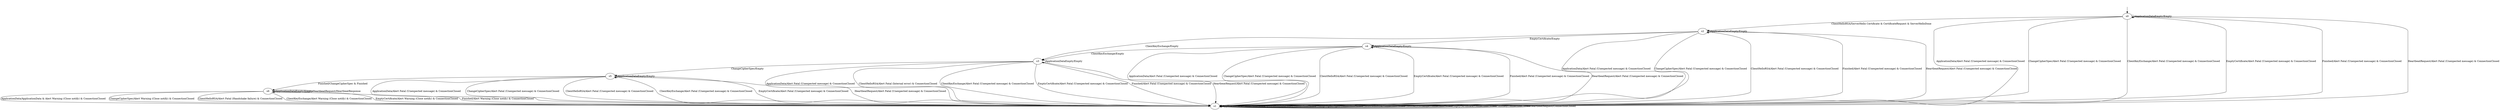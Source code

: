 digraph h0 {
s3 [label="s3"];
s4 [label="s4"];
s6 [label="s6"];
s5 [label="s5"];
s2 [label="s2"];
s1 [label="s1"];
s0 [label="s0"];
s3 -> s1 [label="ApplicationData/Alert Fatal (Unexpected message) & ConnectionClosed"];
s3 -> s3 [label="ApplicationDataEmpty/Empty"];
s3 -> s5 [label="ChangeCipherSpec/Empty"];
s3 -> s1 [label="ClientHelloRSA/Alert Fatal (Internal error) & ConnectionClosed"];
s3 -> s1 [label="ClientKeyExchange/Alert Fatal (Unexpected message) & ConnectionClosed"];
s3 -> s1 [label="EmptyCertificate/Alert Fatal (Unexpected message) & ConnectionClosed"];
s3 -> s1 [label="Finished/Alert Fatal (Unexpected message) & ConnectionClosed"];
s3 -> s1 [label="HeartbeatRequest/Alert Fatal (Unexpected message) & ConnectionClosed"];
s4 -> s1 [label="ApplicationData/Alert Fatal (Unexpected message) & ConnectionClosed"];
s4 -> s4 [label="ApplicationDataEmpty/Empty"];
s4 -> s1 [label="ChangeCipherSpec/Alert Fatal (Unexpected message) & ConnectionClosed"];
s4 -> s1 [label="ClientHelloRSA/Alert Fatal (Unexpected message) & ConnectionClosed"];
s4 -> s3 [label="ClientKeyExchange/Empty"];
s4 -> s1 [label="EmptyCertificate/Alert Fatal (Unexpected message) & ConnectionClosed"];
s4 -> s1 [label="Finished/Alert Fatal (Unexpected message) & ConnectionClosed"];
s4 -> s1 [label="HeartbeatRequest/Alert Fatal (Unexpected message) & ConnectionClosed"];
s6 -> s1 [label="ApplicationData/ApplicationData & Alert Warning (Close notify) & ConnectionClosed"];
s6 -> s6 [label="ApplicationDataEmpty/Empty"];
s6 -> s1 [label="ChangeCipherSpec/Alert Warning (Close notify) & ConnectionClosed"];
s6 -> s1 [label="ClientHelloRSA/Alert Fatal (Handshake failure) & ConnectionClosed"];
s6 -> s1 [label="ClientKeyExchange/Alert Warning (Close notify) & ConnectionClosed"];
s6 -> s1 [label="EmptyCertificate/Alert Warning (Close notify) & ConnectionClosed"];
s6 -> s1 [label="Finished/Alert Warning (Close notify) & ConnectionClosed"];
s6 -> s6 [label="HeartbeatRequest/HeartbeatResponse"];
s5 -> s1 [label="ApplicationData/Alert Fatal (Unexpected message) & ConnectionClosed"];
s5 -> s5 [label="ApplicationDataEmpty/Empty"];
s5 -> s1 [label="ChangeCipherSpec/Alert Fatal (Unexpected message) & ConnectionClosed"];
s5 -> s1 [label="ClientHelloRSA/Alert Fatal (Unexpected message) & ConnectionClosed"];
s5 -> s1 [label="ClientKeyExchange/Alert Fatal (Unexpected message) & ConnectionClosed"];
s5 -> s1 [label="EmptyCertificate/Alert Fatal (Unexpected message) & ConnectionClosed"];
s5 -> s6 [label="Finished/ChangeCipherSpec & Finished"];
s5 -> s1 [label="HeartbeatRequest/Alert Fatal (Unexpected message) & ConnectionClosed"];
s2 -> s1 [label="ApplicationData/Alert Fatal (Unexpected message) & ConnectionClosed"];
s2 -> s2 [label="ApplicationDataEmpty/Empty"];
s2 -> s1 [label="ChangeCipherSpec/Alert Fatal (Unexpected message) & ConnectionClosed"];
s2 -> s1 [label="ClientHelloRSA/Alert Fatal (Unexpected message) & ConnectionClosed"];
s2 -> s3 [label="ClientKeyExchange/Empty"];
s2 -> s4 [label="EmptyCertificate/Empty"];
s2 -> s1 [label="Finished/Alert Fatal (Unexpected message) & ConnectionClosed"];
s2 -> s1 [label="HeartbeatRequest/Alert Fatal (Unexpected message) & ConnectionClosed"];
s1 -> s1 [label="ApplicationData/ConnectionClosed"];
s1 -> s1 [label="ApplicationDataEmpty/ConnectionClosed"];
s1 -> s1 [label="ChangeCipherSpec/ConnectionClosed"];
s1 -> s1 [label="ClientHelloRSA/ConnectionClosed"];
s1 -> s1 [label="ClientKeyExchange/ConnectionClosed"];
s1 -> s1 [label="EmptyCertificate/ConnectionClosed"];
s1 -> s1 [label="Finished/ConnectionClosed"];
s1 -> s1 [label="HeartbeatRequest/ConnectionClosed"];
s0 -> s1 [label="ApplicationData/Alert Fatal (Unexpected message) & ConnectionClosed"];
s0 -> s0 [label="ApplicationDataEmpty/Empty"];
s0 -> s1 [label="ChangeCipherSpec/Alert Fatal (Unexpected message) & ConnectionClosed"];
s0 -> s2 [label="ClientHelloRSA/ServerHello Certificate & CertificateRequest & ServerHelloDone"];
s0 -> s1 [label="ClientKeyExchange/Alert Fatal (Unexpected message) & ConnectionClosed"];
s0 -> s1 [label="EmptyCertificate/Alert Fatal (Unexpected message) & ConnectionClosed"];
s0 -> s1 [label="Finished/Alert Fatal (Unexpected message) & ConnectionClosed"];
s0 -> s1 [label="HeartbeatRequest/Alert Fatal (Unexpected message) & ConnectionClosed"];
__start0 [shape=none, label=""];
__start0 -> s0 [label=""];
}
